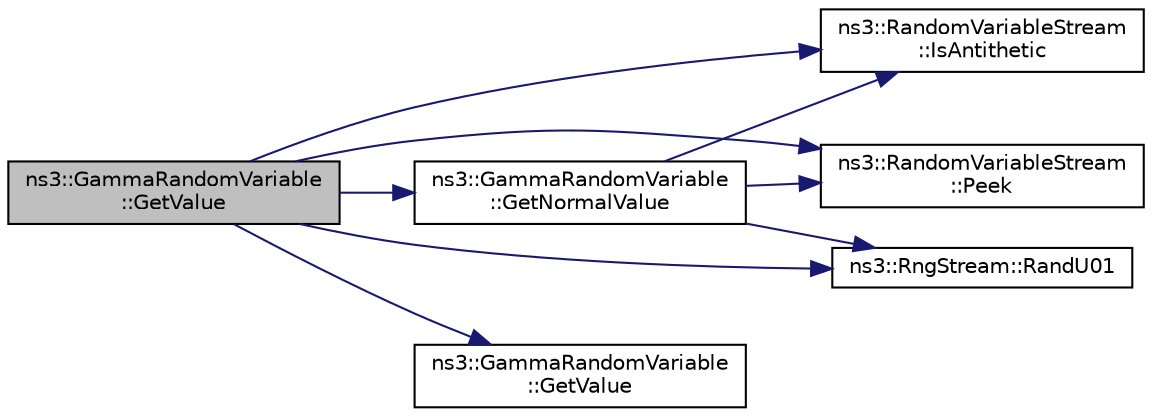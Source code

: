 digraph "ns3::GammaRandomVariable::GetValue"
{
 // LATEX_PDF_SIZE
  edge [fontname="Helvetica",fontsize="10",labelfontname="Helvetica",labelfontsize="10"];
  node [fontname="Helvetica",fontsize="10",shape=record];
  rankdir="LR";
  Node1 [label="ns3::GammaRandomVariable\l::GetValue",height=0.2,width=0.4,color="black", fillcolor="grey75", style="filled", fontcolor="black",tooltip="Returns a random double from a gamma distribution with the specified alpha and beta."];
  Node1 -> Node2 [color="midnightblue",fontsize="10",style="solid",fontname="Helvetica"];
  Node2 [label="ns3::GammaRandomVariable\l::GetNormalValue",height=0.2,width=0.4,color="black", fillcolor="white", style="filled",URL="$classns3_1_1_gamma_random_variable.html#a65f2515eaf15d4540509c9620c844c57",tooltip="Returns a random double from a normal distribution with the specified mean, variance,..."];
  Node2 -> Node3 [color="midnightblue",fontsize="10",style="solid",fontname="Helvetica"];
  Node3 [label="ns3::RandomVariableStream\l::IsAntithetic",height=0.2,width=0.4,color="black", fillcolor="white", style="filled",URL="$classns3_1_1_random_variable_stream.html#ae8f50692f36f1403a22d0cbb9c488db2",tooltip="Check if antithetic values will be generated."];
  Node2 -> Node4 [color="midnightblue",fontsize="10",style="solid",fontname="Helvetica"];
  Node4 [label="ns3::RandomVariableStream\l::Peek",height=0.2,width=0.4,color="black", fillcolor="white", style="filled",URL="$classns3_1_1_random_variable_stream.html#a72b37a5c0a574a51df77d378d9101936",tooltip="Get the pointer to the underlying RngStream."];
  Node2 -> Node5 [color="midnightblue",fontsize="10",style="solid",fontname="Helvetica"];
  Node5 [label="ns3::RngStream::RandU01",height=0.2,width=0.4,color="black", fillcolor="white", style="filled",URL="$classns3_1_1_rng_stream.html#a46be36426b8bc712e9de468b63558c22",tooltip="Generate the next random number for this stream."];
  Node1 -> Node6 [color="midnightblue",fontsize="10",style="solid",fontname="Helvetica"];
  Node6 [label="ns3::GammaRandomVariable\l::GetValue",height=0.2,width=0.4,color="black", fillcolor="white", style="filled",URL="$classns3_1_1_gamma_random_variable.html#a65261ad340fa57dbaa5802a7bea354db",tooltip="Returns a random double from a gamma distribution with the current alpha and beta."];
  Node1 -> Node3 [color="midnightblue",fontsize="10",style="solid",fontname="Helvetica"];
  Node1 -> Node4 [color="midnightblue",fontsize="10",style="solid",fontname="Helvetica"];
  Node1 -> Node5 [color="midnightblue",fontsize="10",style="solid",fontname="Helvetica"];
}

